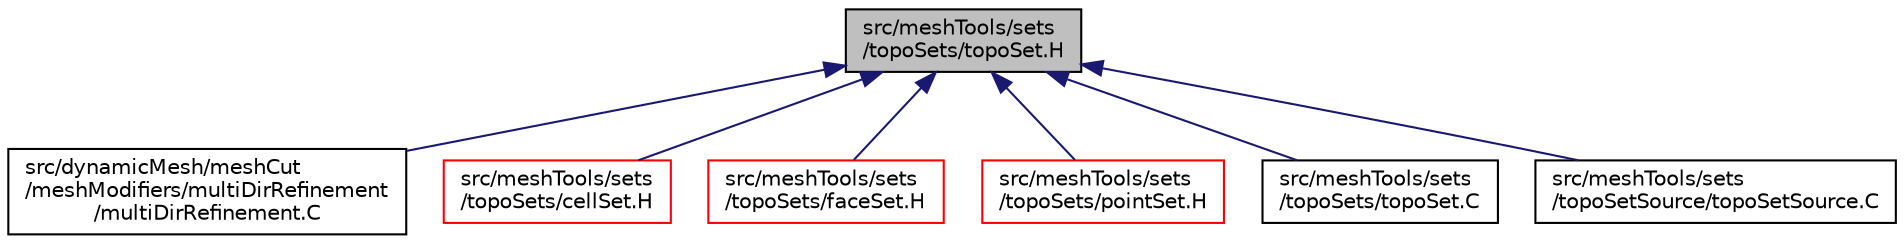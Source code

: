 digraph "src/meshTools/sets/topoSets/topoSet.H"
{
  bgcolor="transparent";
  edge [fontname="Helvetica",fontsize="10",labelfontname="Helvetica",labelfontsize="10"];
  node [fontname="Helvetica",fontsize="10",shape=record];
  Node1 [label="src/meshTools/sets\l/topoSets/topoSet.H",height=0.2,width=0.4,color="black", fillcolor="grey75", style="filled", fontcolor="black"];
  Node1 -> Node2 [dir="back",color="midnightblue",fontsize="10",style="solid",fontname="Helvetica"];
  Node2 [label="src/dynamicMesh/meshCut\l/meshModifiers/multiDirRefinement\l/multiDirRefinement.C",height=0.2,width=0.4,color="black",URL="$a04929.html"];
  Node1 -> Node3 [dir="back",color="midnightblue",fontsize="10",style="solid",fontname="Helvetica"];
  Node3 [label="src/meshTools/sets\l/topoSets/cellSet.H",height=0.2,width=0.4,color="red",URL="$a07755.html"];
  Node1 -> Node4 [dir="back",color="midnightblue",fontsize="10",style="solid",fontname="Helvetica"];
  Node4 [label="src/meshTools/sets\l/topoSets/faceSet.H",height=0.2,width=0.4,color="red",URL="$a07759.html"];
  Node1 -> Node5 [dir="back",color="midnightblue",fontsize="10",style="solid",fontname="Helvetica"];
  Node5 [label="src/meshTools/sets\l/topoSets/pointSet.H",height=0.2,width=0.4,color="red",URL="$a07763.html"];
  Node1 -> Node6 [dir="back",color="midnightblue",fontsize="10",style="solid",fontname="Helvetica"];
  Node6 [label="src/meshTools/sets\l/topoSets/topoSet.C",height=0.2,width=0.4,color="black",URL="$a07766.html"];
  Node1 -> Node7 [dir="back",color="midnightblue",fontsize="10",style="solid",fontname="Helvetica"];
  Node7 [label="src/meshTools/sets\l/topoSetSource/topoSetSource.C",height=0.2,width=0.4,color="black",URL="$a07769.html"];
}
